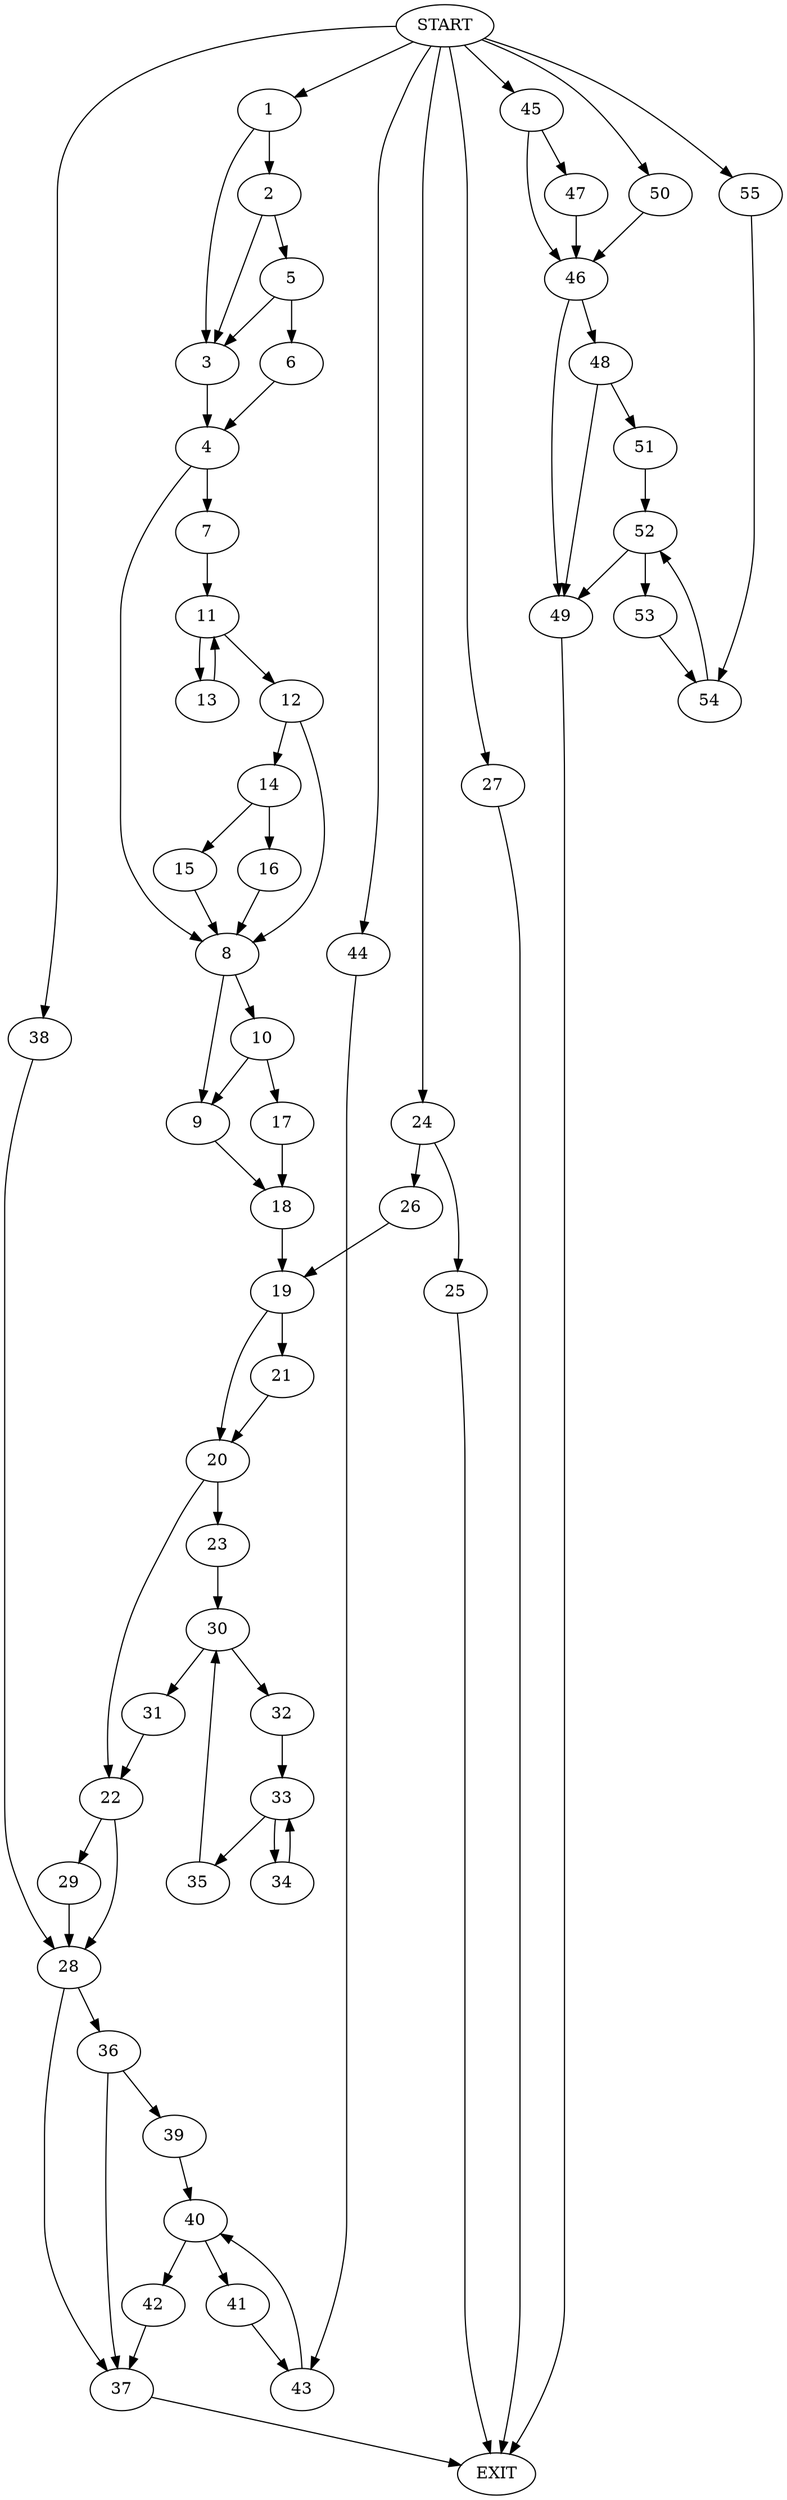 digraph {
0 [label="START"]
56 [label="EXIT"]
0 -> 1
1 -> 2
1 -> 3
3 -> 4
2 -> 5
2 -> 3
5 -> 6
5 -> 3
6 -> 4
4 -> 7
4 -> 8
8 -> 9
8 -> 10
7 -> 11
11 -> 12
11 -> 13
13 -> 11
12 -> 14
12 -> 8
14 -> 15
14 -> 16
16 -> 8
15 -> 8
10 -> 9
10 -> 17
9 -> 18
17 -> 18
18 -> 19
19 -> 20
19 -> 21
20 -> 22
20 -> 23
21 -> 20
0 -> 24
24 -> 25
24 -> 26
25 -> 56
26 -> 19
0 -> 27
27 -> 56
22 -> 28
22 -> 29
23 -> 30
30 -> 31
30 -> 32
32 -> 33
31 -> 22
33 -> 34
33 -> 35
35 -> 30
34 -> 33
29 -> 28
28 -> 36
28 -> 37
0 -> 38
38 -> 28
37 -> 56
36 -> 39
36 -> 37
39 -> 40
40 -> 41
40 -> 42
41 -> 43
42 -> 37
43 -> 40
0 -> 44
44 -> 43
0 -> 45
45 -> 46
45 -> 47
47 -> 46
46 -> 48
46 -> 49
0 -> 50
50 -> 46
49 -> 56
48 -> 51
48 -> 49
51 -> 52
52 -> 49
52 -> 53
53 -> 54
54 -> 52
0 -> 55
55 -> 54
}
